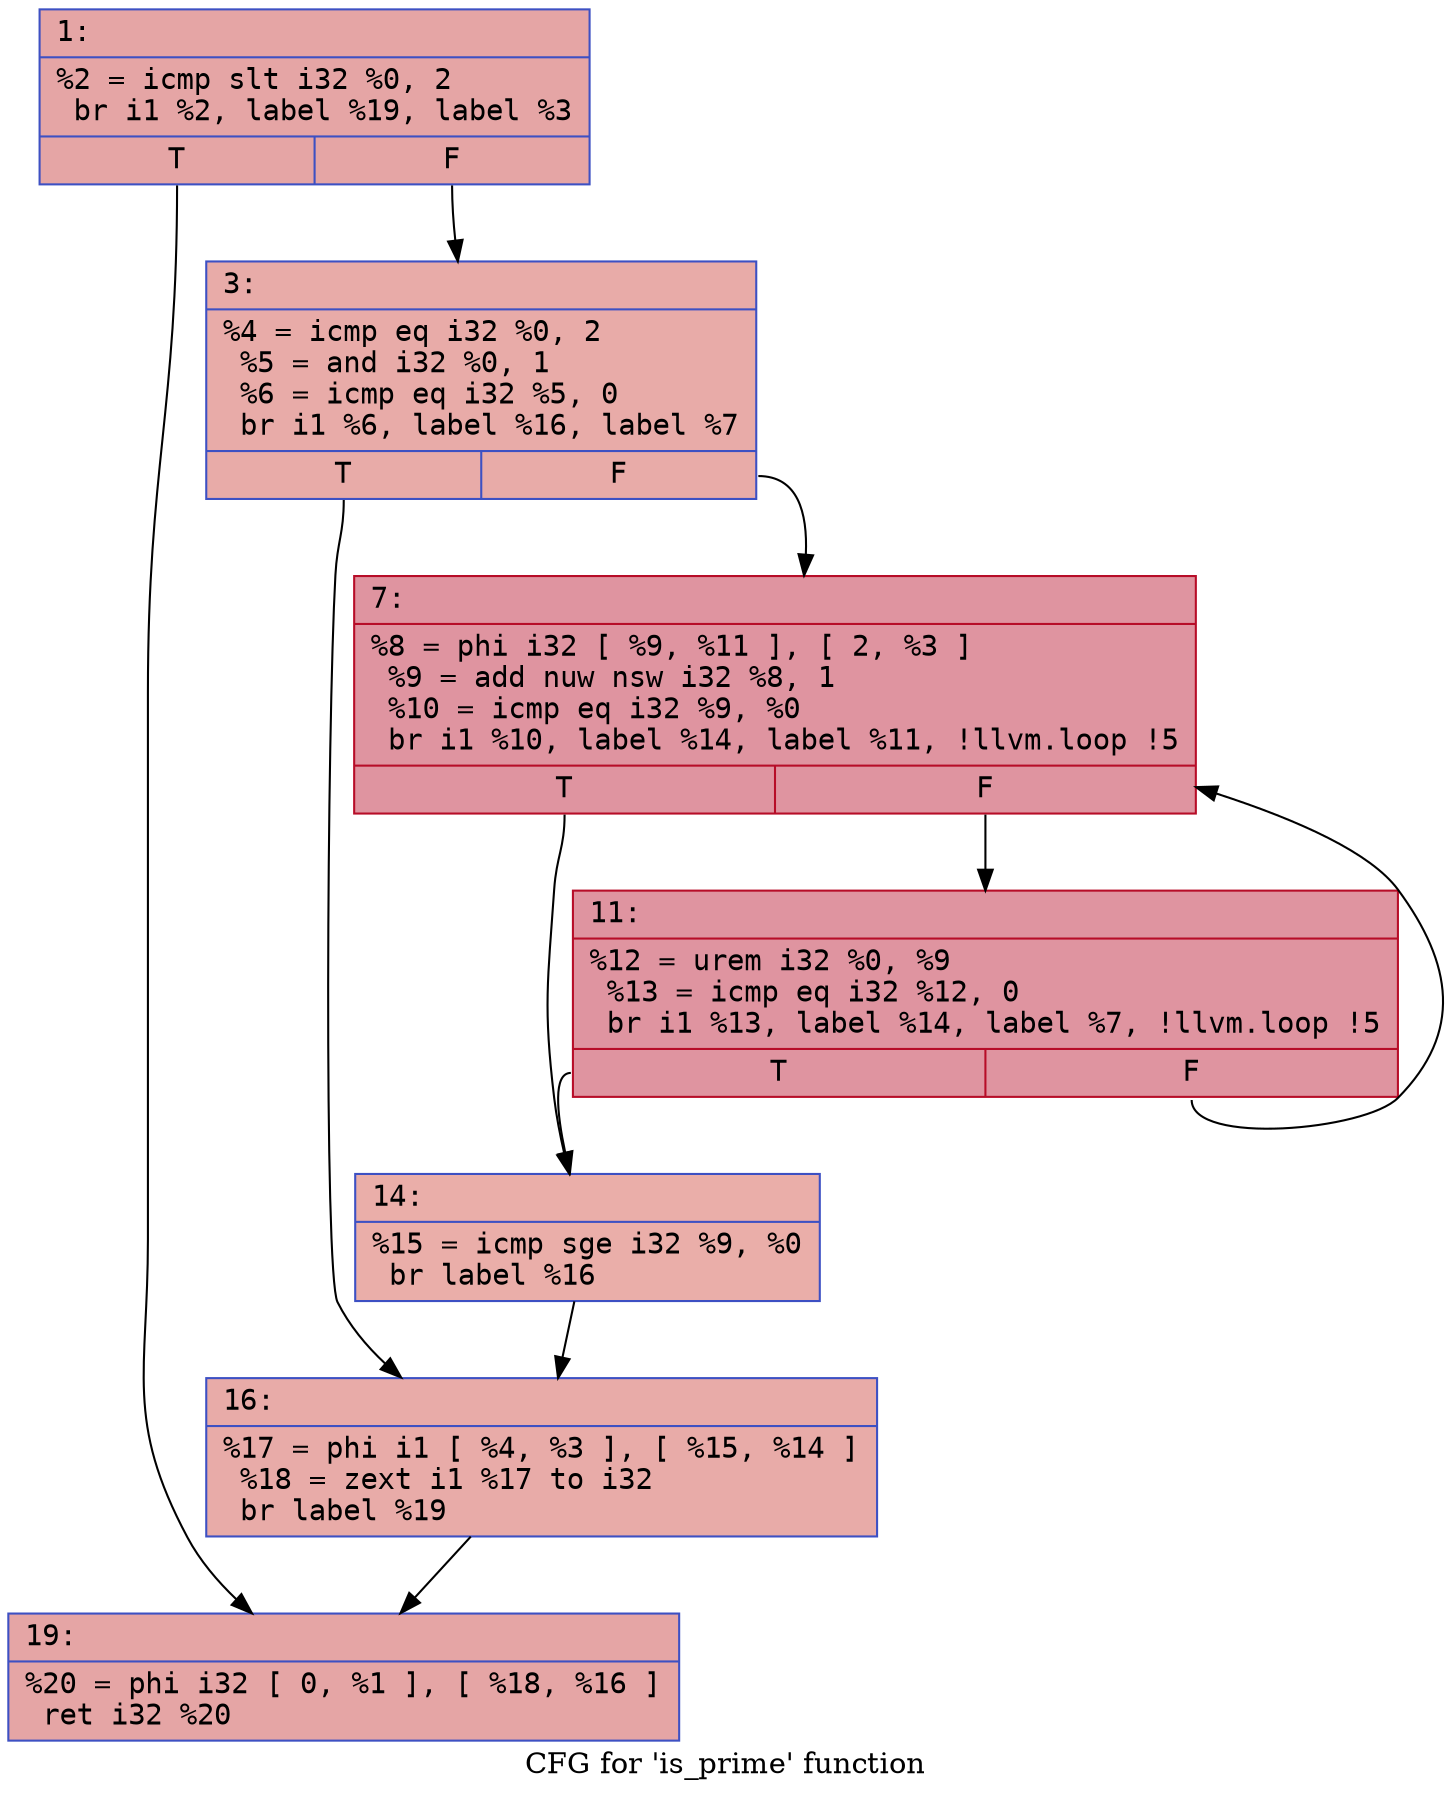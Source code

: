 digraph "CFG for 'is_prime' function" {
	label="CFG for 'is_prime' function";

	Node0x6227a4eaca00 [shape=record,color="#3d50c3ff", style=filled, fillcolor="#c5333470" fontname="Courier",label="{1:\l|  %2 = icmp slt i32 %0, 2\l  br i1 %2, label %19, label %3\l|{<s0>T|<s1>F}}"];
	Node0x6227a4eaca00:s0 -> Node0x6227a4eac900[tooltip="1 -> 19\nProbability 50.00%" ];
	Node0x6227a4eaca00:s1 -> Node0x6227a4eae6d0[tooltip="1 -> 3\nProbability 50.00%" ];
	Node0x6227a4eae6d0 [shape=record,color="#3d50c3ff", style=filled, fillcolor="#cc403a70" fontname="Courier",label="{3:\l|  %4 = icmp eq i32 %0, 2\l  %5 = and i32 %0, 1\l  %6 = icmp eq i32 %5, 0\l  br i1 %6, label %16, label %7\l|{<s0>T|<s1>F}}"];
	Node0x6227a4eae6d0:s0 -> Node0x6227a4eaf090[tooltip="3 -> 16\nProbability 50.00%" ];
	Node0x6227a4eae6d0:s1 -> Node0x6227a4eaf0e0[tooltip="3 -> 7\nProbability 50.00%" ];
	Node0x6227a4eaf0e0 [shape=record,color="#b70d28ff", style=filled, fillcolor="#b70d2870" fontname="Courier",label="{7:\l|  %8 = phi i32 [ %9, %11 ], [ 2, %3 ]\l  %9 = add nuw nsw i32 %8, 1\l  %10 = icmp eq i32 %9, %0\l  br i1 %10, label %14, label %11, !llvm.loop !5\l|{<s0>T|<s1>F}}"];
	Node0x6227a4eaf0e0:s0 -> Node0x6227a4eaf2e0[tooltip="7 -> 14\nProbability 3.12%" ];
	Node0x6227a4eaf0e0:s1 -> Node0x6227a4eaf250[tooltip="7 -> 11\nProbability 96.88%" ];
	Node0x6227a4eaf250 [shape=record,color="#b70d28ff", style=filled, fillcolor="#b70d2870" fontname="Courier",label="{11:\l|  %12 = urem i32 %0, %9\l  %13 = icmp eq i32 %12, 0\l  br i1 %13, label %14, label %7, !llvm.loop !5\l|{<s0>T|<s1>F}}"];
	Node0x6227a4eaf250:s0 -> Node0x6227a4eaf2e0[tooltip="11 -> 14\nProbability 3.12%" ];
	Node0x6227a4eaf250:s1 -> Node0x6227a4eaf0e0[tooltip="11 -> 7\nProbability 96.88%" ];
	Node0x6227a4eaf2e0 [shape=record,color="#3d50c3ff", style=filled, fillcolor="#d0473d70" fontname="Courier",label="{14:\l|  %15 = icmp sge i32 %9, %0\l  br label %16\l}"];
	Node0x6227a4eaf2e0 -> Node0x6227a4eaf090[tooltip="14 -> 16\nProbability 100.00%" ];
	Node0x6227a4eaf090 [shape=record,color="#3d50c3ff", style=filled, fillcolor="#cc403a70" fontname="Courier",label="{16:\l|  %17 = phi i1 [ %4, %3 ], [ %15, %14 ]\l  %18 = zext i1 %17 to i32\l  br label %19\l}"];
	Node0x6227a4eaf090 -> Node0x6227a4eac900[tooltip="16 -> 19\nProbability 100.00%" ];
	Node0x6227a4eac900 [shape=record,color="#3d50c3ff", style=filled, fillcolor="#c5333470" fontname="Courier",label="{19:\l|  %20 = phi i32 [ 0, %1 ], [ %18, %16 ]\l  ret i32 %20\l}"];
}
